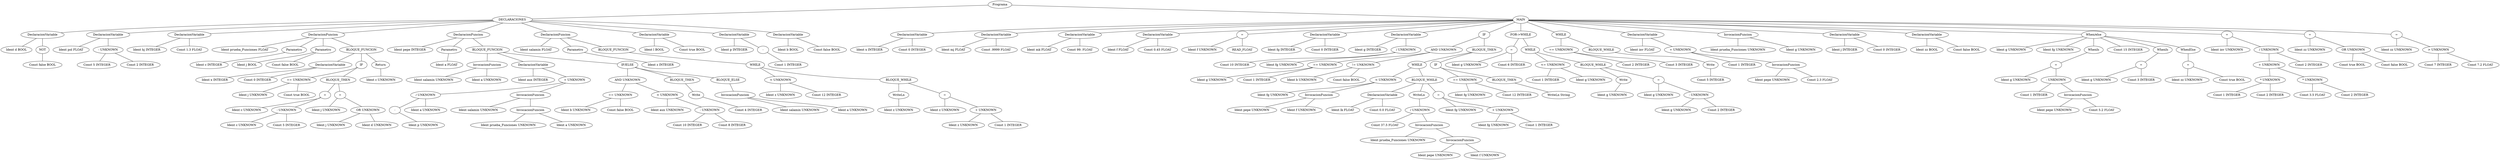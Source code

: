 graph G {1 [label="Programa"]
2 [label="DECLARACIONES"]
1 -- 2
3 [label="DeclaracionVariable"]
2 -- 3
4 [label="Ident d BOOL"]
3 -- 4
5 [label="NOT"]
3 -- 5
6 [label="Const false BOOL"]
5 -- 6
7 [label="DeclaracionVariable"]
2 -- 7
8 [label="Ident pol FLOAT"]
7 -- 8
9 [label="- UNKNOWN"]
7 -- 9
10 [label="Const 5 INTEGER"]
9 -- 10
11 [label="Const 2 INTEGER"]
9 -- 11
12 [label="DeclaracionVariable"]
2 -- 12
13 [label="Ident hj INTEGER"]
12 -- 13
14 [label="Const 1.3 FLOAT"]
12 -- 14
15 [label="DeclaracionFuncion"]
2 -- 15
16 [label="Ident prueba_Funciones FLOAT"]
15 -- 16
17 [label="Parametro"]
15 -- 17
18 [label="Ident c INTEGER"]
17 -- 18
19 [label="Parametro"]
15 -- 19
20 [label="Ident j BOOL"]
19 -- 20
21 [label="Const false BOOL"]
19 -- 21
22 [label="BLOQUE_FUNCION"]
15 -- 22
23 [label="DeclaracionVariable"]
22 -- 23
24 [label="Ident x INTEGER"]
23 -- 24
25 [label="Const 0 INTEGER"]
23 -- 25
26 [label="IF"]
22 -- 26
27 [label="== UNKNOWN"]
26 -- 27
28 [label="Ident j UNKNOWN"]
27 -- 28
29 [label="Const true BOOL"]
27 -- 29
30 [label="BLOQUE_THEN"]
26 -- 30
31 [label="="]
30 -- 31
32 [label="Ident c UNKNOWN"]
31 -- 32
33 [label="- UNKNOWN"]
31 -- 33
34 [label="Ident c UNKNOWN"]
33 -- 34
35 [label="Const 5 INTEGER"]
33 -- 35
36 [label="="]
30 -- 36
37 [label="Ident j UNKNOWN"]
36 -- 37
38 [label="OR UNKNOWN"]
36 -- 38
39 [label="Ident j UNKNOWN"]
38 -- 39
40 [label="Ident d UNKNOWN"]
38 -- 40
41 [label="Return"]
22 -- 41
42 [label="Ident c UNKNOWN"]
41 -- 42
43 [label="DeclaracionFuncion"]
2 -- 43
44 [label="Ident pepe INTEGER"]
43 -- 44
45 [label="Parametro"]
43 -- 45
46 [label="Ident a FLOAT"]
45 -- 46
47 [label="BLOQUE_FUNCION"]
43 -- 47
48 [label="InvocacionFuncion"]
47 -- 48
49 [label="Ident salamin UNKNOWN"]
48 -- 49
50 [label="Ident a UNKNOWN"]
48 -- 50
51 [label="DeclaracionVariable"]
47 -- 51
52 [label="Ident aux INTEGER"]
51 -- 52
53 [label="+ UNKNOWN"]
51 -- 53
54 [label="/ UNKNOWN"]
53 -- 54
55 [label="-"]
54 -- 55
56 [label="Ident p UNKNOWN"]
55 -- 56
57 [label="Ident a UNKNOWN"]
54 -- 57
58 [label="InvocacionFuncion"]
53 -- 58
59 [label="Ident salamin UNKNOWN"]
58 -- 59
60 [label="InvocacionFuncion"]
58 -- 60
61 [label="Ident prueba_Funciones UNKNOWN"]
60 -- 61
62 [label="Ident a UNKNOWN"]
60 -- 62
63 [label="IF/ELSE"]
47 -- 63
64 [label="AND UNKNOWN"]
63 -- 64
65 [label="== UNKNOWN"]
64 -- 65
66 [label="Ident b UNKNOWN"]
65 -- 66
67 [label="Const false BOOL"]
65 -- 67
68 [label="< UNKNOWN"]
64 -- 68
69 [label="Ident aux UNKNOWN"]
68 -- 69
70 [label="- UNKNOWN"]
68 -- 70
71 [label="Const 10 INTEGER"]
70 -- 71
72 [label="Const 8 INTEGER"]
70 -- 72
73 [label="BLOQUE_THEN"]
63 -- 73
74 [label="Write"]
73 -- 74
75 [label="Const 4 INTEGER"]
74 -- 75
76 [label="BLOQUE_ELSE"]
63 -- 76
77 [label="InvocacionFuncion"]
76 -- 77
78 [label="Ident salamin UNKNOWN"]
77 -- 78
79 [label="Ident a UNKNOWN"]
77 -- 79
80 [label="DeclaracionFuncion"]
2 -- 80
81 [label="Ident salamin FLOAT"]
80 -- 81
82 [label="Parametro"]
80 -- 82
83 [label="Ident z INTEGER"]
82 -- 83
84 [label="BLOQUE_FUNCION"]
80 -- 84
85 [label="WHILE"]
84 -- 85
86 [label="< UNKNOWN"]
85 -- 86
87 [label="Ident z UNKNOWN"]
86 -- 87
88 [label="Const 12 INTEGER"]
86 -- 88
89 [label="BLOQUE_WHILE"]
85 -- 89
90 [label="WriteLn"]
89 -- 90
91 [label="Ident z UNKNOWN"]
90 -- 91
92 [label="="]
89 -- 92
93 [label="Ident z UNKNOWN"]
92 -- 93
94 [label="+ UNKNOWN"]
92 -- 94
95 [label="Ident z UNKNOWN"]
94 -- 95
96 [label="Const 1 INTEGER"]
94 -- 96
97 [label="DeclaracionVariable"]
2 -- 97
98 [label="Ident l BOOL"]
97 -- 98
99 [label="Const true BOOL"]
97 -- 99
100 [label="DeclaracionVariable"]
2 -- 100
101 [label="Ident p INTEGER"]
100 -- 101
102 [label="-"]
100 -- 102
103 [label="Const 1 INTEGER"]
102 -- 103
104 [label="DeclaracionVariable"]
2 -- 104
105 [label="Ident b BOOL"]
104 -- 105
106 [label="Const false BOOL"]
104 -- 106
107 [label="MAIN"]
1 -- 107
108 [label="DeclaracionVariable"]
107 -- 108
109 [label="Ident x INTEGER"]
108 -- 109
110 [label="Const 0 INTEGER"]
108 -- 110
111 [label="DeclaracionVariable"]
107 -- 111
112 [label="Ident mj FLOAT"]
111 -- 112
113 [label="Const .9999 FLOAT"]
111 -- 113
114 [label="DeclaracionVariable"]
107 -- 114
115 [label="Ident mk FLOAT"]
114 -- 115
116 [label="Const 99. FLOAT"]
114 -- 116
117 [label="DeclaracionVariable"]
107 -- 117
118 [label="Ident f FLOAT"]
117 -- 118
119 [label="Const 0.45 FLOAT"]
117 -- 119
120 [label="="]
107 -- 120
121 [label="Ident f UNKNOWN"]
120 -- 121
122 [label="READ_FLOAT"]
120 -- 122
123 [label="DeclaracionVariable"]
107 -- 123
124 [label="Ident fg INTEGER"]
123 -- 124
125 [label="Const 0 INTEGER"]
123 -- 125
126 [label="DeclaracionVariable"]
107 -- 126
127 [label="Ident g INTEGER"]
126 -- 127
128 [label="/ UNKNOWN"]
126 -- 128
129 [label="Const 10 INTEGER"]
128 -- 129
130 [label="Ident fg UNKNOWN"]
128 -- 130
131 [label="IF"]
107 -- 131
132 [label="AND UNKNOWN"]
131 -- 132
133 [label="== UNKNOWN"]
132 -- 133
134 [label="Ident g UNKNOWN"]
133 -- 134
135 [label="Const 1 INTEGER"]
133 -- 135
136 [label="!= UNKNOWN"]
132 -- 136
137 [label="Ident b UNKNOWN"]
136 -- 137
138 [label="Const false BOOL"]
136 -- 138
139 [label="BLOQUE_THEN"]
131 -- 139
140 [label="WHILE"]
139 -- 140
141 [label="< UNKNOWN"]
140 -- 141
142 [label="Ident fg UNKNOWN"]
141 -- 142
143 [label="InvocacionFuncion"]
141 -- 143
144 [label="Ident pepe UNKNOWN"]
143 -- 144
145 [label="Ident f UNKNOWN"]
143 -- 145
146 [label="BLOQUE_WHILE"]
140 -- 146
147 [label="DeclaracionVariable"]
146 -- 147
148 [label="Ident lk FLOAT"]
147 -- 148
149 [label="Const 0.0 FLOAT"]
147 -- 149
150 [label="WriteLn"]
146 -- 150
151 [label="/ UNKNOWN"]
150 -- 151
152 [label="Const 37.5 FLOAT"]
151 -- 152
153 [label="InvocacionFuncion"]
151 -- 153
154 [label="Ident prueba_Funciones UNKNOWN"]
153 -- 154
155 [label="InvocacionFuncion"]
153 -- 155
156 [label="Ident pepe UNKNOWN"]
155 -- 156
157 [label="Ident f UNKNOWN"]
155 -- 157
158 [label="="]
146 -- 158
159 [label="Ident fg UNKNOWN"]
158 -- 159
160 [label="+ UNKNOWN"]
158 -- 160
161 [label="Ident fg UNKNOWN"]
160 -- 161
162 [label="Const 1 INTEGER"]
160 -- 162
163 [label="IF"]
139 -- 163
164 [label="== UNKNOWN"]
163 -- 164
165 [label="Ident fg UNKNOWN"]
164 -- 165
166 [label="Const 12 INTEGER"]
164 -- 166
167 [label="BLOQUE_THEN"]
163 -- 167
168 [label="WriteLn String"]
167 -- 168
169 [label="FOR->WHILE"]
107 -- 169
170 [label="="]
169 -- 170
171 [label="Ident g UNKNOWN"]
170 -- 171
172 [label="Const 6 INTEGER"]
170 -- 172
173 [label="WHILE"]
169 -- 173
174 [label="<= UNKNOWN"]
173 -- 174
175 [label="Const 1 INTEGER"]
174 -- 175
176 [label="Ident g UNKNOWN"]
174 -- 176
177 [label="BLOQUE_WHILE"]
173 -- 177
178 [label="Write"]
177 -- 178
179 [label="Ident g UNKNOWN"]
178 -- 179
180 [label="="]
177 -- 180
181 [label="Ident g UNKNOWN"]
180 -- 181
182 [label="- UNKNOWN"]
180 -- 182
183 [label="Ident g UNKNOWN"]
182 -- 183
184 [label="Const 2 INTEGER"]
182 -- 184
185 [label="WHILE"]
107 -- 185
186 [label="== UNKNOWN"]
185 -- 186
187 [label="Const 2 INTEGER"]
186 -- 187
188 [label="Const 3 INTEGER"]
186 -- 188
189 [label="BLOQUE_WHILE"]
185 -- 189
190 [label="Write"]
189 -- 190
191 [label="Const 5 INTEGER"]
190 -- 191
192 [label="DeclaracionVariable"]
107 -- 192
193 [label="Ident inv FLOAT"]
192 -- 193
194 [label="+ UNKNOWN"]
192 -- 194
195 [label="Const 1 INTEGER"]
194 -- 195
196 [label="InvocacionFuncion"]
194 -- 196
197 [label="Ident pepe UNKNOWN"]
196 -- 197
198 [label="Const 2.3 FLOAT"]
196 -- 198
199 [label="InvocacionFuncion"]
107 -- 199
200 [label="Ident prueba_Funciones UNKNOWN"]
199 -- 200
201 [label="Ident g UNKNOWN"]
199 -- 201
202 [label="DeclaracionVariable"]
107 -- 202
203 [label="Ident j INTEGER"]
202 -- 203
204 [label="Const 0 INTEGER"]
202 -- 204
205 [label="DeclaracionVariable"]
107 -- 205
206 [label="Ident zz BOOL"]
205 -- 206
207 [label="Const false BOOL"]
205 -- 207
208 [label="When/else"]
107 -- 208
209 [label="Ident g UNKNOWN"]
208 -- 209
210 [label="Ident fg UNKNOWN"]
208 -- 210
211 [label="WhenIs"]
208 -- 211
212 [label="="]
211 -- 212
213 [label="Ident g UNKNOWN"]
212 -- 213
214 [label="- UNKNOWN"]
212 -- 214
215 [label="Const 1 INTEGER"]
214 -- 215
216 [label="InvocacionFuncion"]
214 -- 216
217 [label="Ident pepe UNKNOWN"]
216 -- 217
218 [label="Const 5.2 FLOAT"]
216 -- 218
219 [label="Const 15 INTEGER"]
208 -- 219
220 [label="WhenIs"]
208 -- 220
221 [label="="]
220 -- 221
222 [label="Ident g UNKNOWN"]
221 -- 222
223 [label="Const 3 INTEGER"]
221 -- 223
224 [label="WhenElse"]
208 -- 224
225 [label="="]
224 -- 225
226 [label="Ident zz UNKNOWN"]
225 -- 226
227 [label="Const true BOOL"]
225 -- 227
228 [label="="]
107 -- 228
229 [label="Ident inv UNKNOWN"]
228 -- 229
230 [label="/ UNKNOWN"]
228 -- 230
231 [label="+ UNKNOWN"]
230 -- 231
232 [label="* UNKNOWN"]
231 -- 232
233 [label="Const 1 INTEGER"]
232 -- 233
234 [label="Const 2 INTEGER"]
232 -- 234
235 [label="* UNKNOWN"]
231 -- 235
236 [label="Const 3.5 FLOAT"]
235 -- 236
237 [label="Const 2 INTEGER"]
235 -- 237
238 [label="Const 2 INTEGER"]
230 -- 238
239 [label="="]
107 -- 239
240 [label="Ident zz UNKNOWN"]
239 -- 240
241 [label="OR UNKNOWN"]
239 -- 241
242 [label="Const true BOOL"]
241 -- 242
243 [label="Const false BOOL"]
241 -- 243
244 [label="="]
107 -- 244
245 [label="Ident zz UNKNOWN"]
244 -- 245
246 [label="> UNKNOWN"]
244 -- 246
247 [label="Const 7 INTEGER"]
246 -- 247
248 [label="Const 7.2 FLOAT"]
246 -- 248
}
